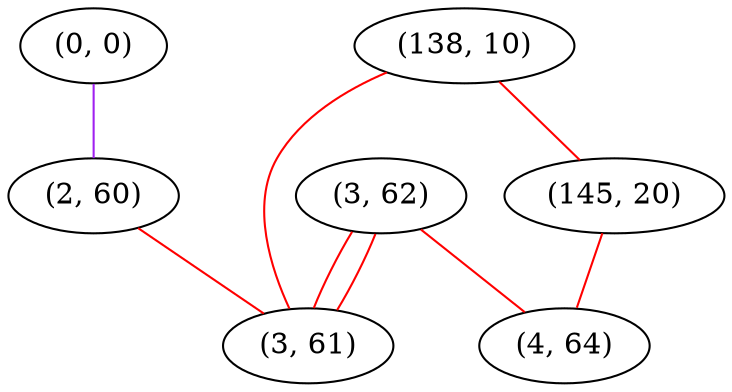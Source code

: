 graph "" {
"(0, 0)";
"(2, 60)";
"(138, 10)";
"(145, 20)";
"(3, 62)";
"(3, 61)";
"(4, 64)";
"(0, 0)" -- "(2, 60)"  [color=purple, key=0, weight=4];
"(2, 60)" -- "(3, 61)"  [color=red, key=0, weight=1];
"(138, 10)" -- "(145, 20)"  [color=red, key=0, weight=1];
"(138, 10)" -- "(3, 61)"  [color=red, key=0, weight=1];
"(145, 20)" -- "(4, 64)"  [color=red, key=0, weight=1];
"(3, 62)" -- "(4, 64)"  [color=red, key=0, weight=1];
"(3, 62)" -- "(3, 61)"  [color=red, key=0, weight=1];
"(3, 62)" -- "(3, 61)"  [color=red, key=1, weight=1];
}
